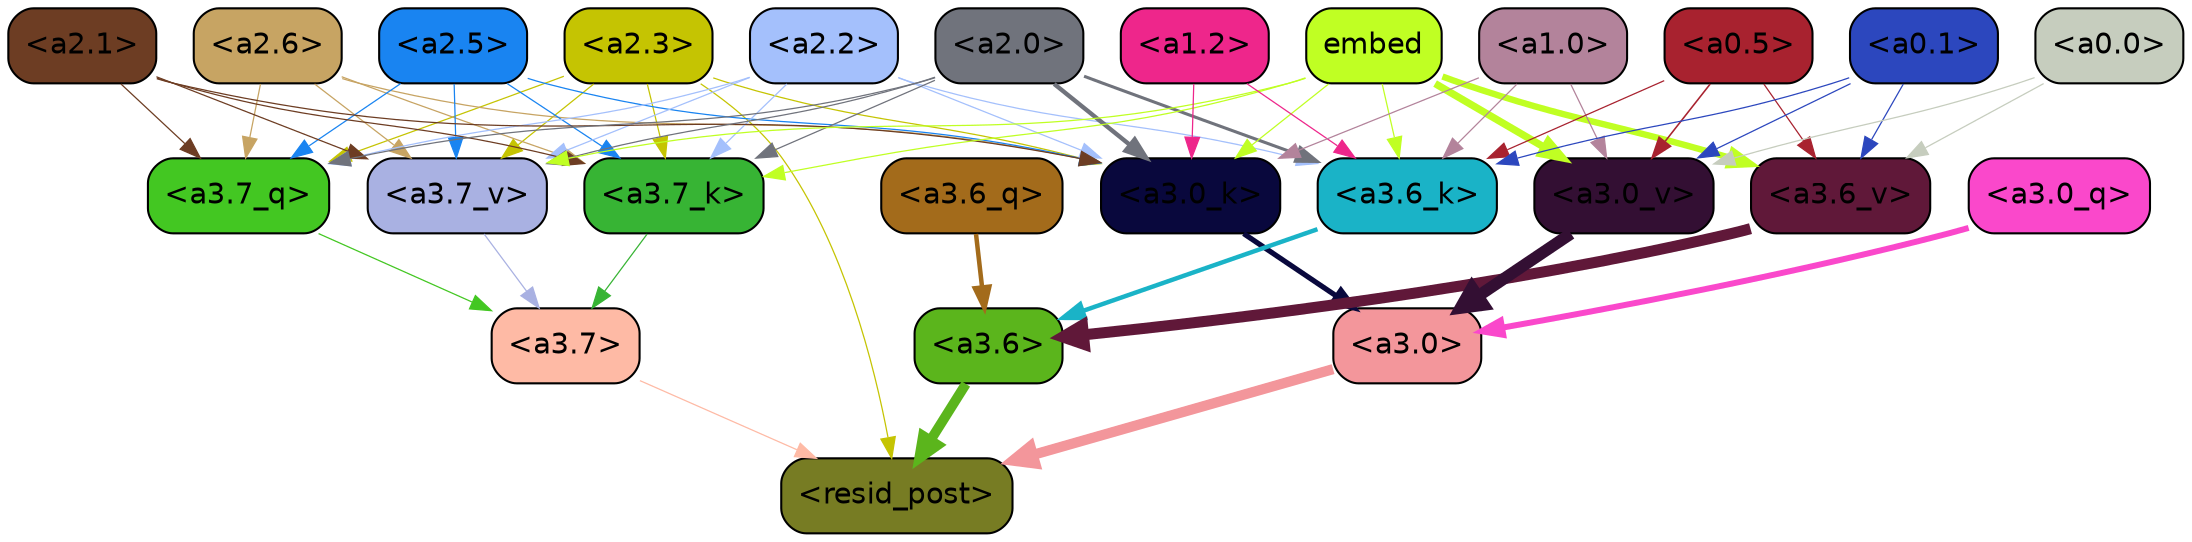 strict digraph "" {
	graph [bgcolor=transparent,
		layout=dot,
		overlap=false,
		splines=true
	];
	"<a3.7>"	[color=black,
		fillcolor="#febaa5",
		fontname=Helvetica,
		shape=box,
		style="filled, rounded"];
	"<resid_post>"	[color=black,
		fillcolor="#777c23",
		fontname=Helvetica,
		shape=box,
		style="filled, rounded"];
	"<a3.7>" -> "<resid_post>"	[color="#febaa5",
		penwidth=0.6];
	"<a3.6>"	[color=black,
		fillcolor="#5bb51c",
		fontname=Helvetica,
		shape=box,
		style="filled, rounded"];
	"<a3.6>" -> "<resid_post>"	[color="#5bb51c",
		penwidth=4.7534414529800415];
	"<a3.0>"	[color=black,
		fillcolor="#f3969b",
		fontname=Helvetica,
		shape=box,
		style="filled, rounded"];
	"<a3.0>" -> "<resid_post>"	[color="#f3969b",
		penwidth=4.898576855659485];
	"<a2.3>"	[color=black,
		fillcolor="#c5c402",
		fontname=Helvetica,
		shape=box,
		style="filled, rounded"];
	"<a2.3>" -> "<resid_post>"	[color="#c5c402",
		penwidth=0.6];
	"<a3.7_q>"	[color=black,
		fillcolor="#43c722",
		fontname=Helvetica,
		shape=box,
		style="filled, rounded"];
	"<a2.3>" -> "<a3.7_q>"	[color="#c5c402",
		penwidth=0.6];
	"<a3.7_k>"	[color=black,
		fillcolor="#37b434",
		fontname=Helvetica,
		shape=box,
		style="filled, rounded"];
	"<a2.3>" -> "<a3.7_k>"	[color="#c5c402",
		penwidth=0.6];
	"<a3.0_k>"	[color=black,
		fillcolor="#09083d",
		fontname=Helvetica,
		shape=box,
		style="filled, rounded"];
	"<a2.3>" -> "<a3.0_k>"	[color="#c5c402",
		penwidth=0.6];
	"<a3.7_v>"	[color=black,
		fillcolor="#a9b1e2",
		fontname=Helvetica,
		shape=box,
		style="filled, rounded"];
	"<a2.3>" -> "<a3.7_v>"	[color="#c5c402",
		penwidth=0.6];
	"<a3.7_q>" -> "<a3.7>"	[color="#43c722",
		penwidth=0.6];
	"<a3.6_q>"	[color=black,
		fillcolor="#a36b1b",
		fontname=Helvetica,
		shape=box,
		style="filled, rounded"];
	"<a3.6_q>" -> "<a3.6>"	[color="#a36b1b",
		penwidth=2.160832464694977];
	"<a3.0_q>"	[color=black,
		fillcolor="#fa48cb",
		fontname=Helvetica,
		shape=box,
		style="filled, rounded"];
	"<a3.0_q>" -> "<a3.0>"	[color="#fa48cb",
		penwidth=2.870753765106201];
	"<a3.7_k>" -> "<a3.7>"	[color="#37b434",
		penwidth=0.6];
	"<a3.6_k>"	[color=black,
		fillcolor="#1ab3c7",
		fontname=Helvetica,
		shape=box,
		style="filled, rounded"];
	"<a3.6_k>" -> "<a3.6>"	[color="#1ab3c7",
		penwidth=2.13908451795578];
	"<a3.0_k>" -> "<a3.0>"	[color="#09083d",
		penwidth=2.520303964614868];
	"<a3.7_v>" -> "<a3.7>"	[color="#a9b1e2",
		penwidth=0.6];
	"<a3.6_v>"	[color=black,
		fillcolor="#601839",
		fontname=Helvetica,
		shape=box,
		style="filled, rounded"];
	"<a3.6_v>" -> "<a3.6>"	[color="#601839",
		penwidth=5.297133803367615];
	"<a3.0_v>"	[color=black,
		fillcolor="#330f33",
		fontname=Helvetica,
		shape=box,
		style="filled, rounded"];
	"<a3.0_v>" -> "<a3.0>"	[color="#330f33",
		penwidth=5.680712580680847];
	"<a2.6>"	[color=black,
		fillcolor="#c7a463",
		fontname=Helvetica,
		shape=box,
		style="filled, rounded"];
	"<a2.6>" -> "<a3.7_q>"	[color="#c7a463",
		penwidth=0.6];
	"<a2.6>" -> "<a3.7_k>"	[color="#c7a463",
		penwidth=0.6];
	"<a2.6>" -> "<a3.0_k>"	[color="#c7a463",
		penwidth=0.6];
	"<a2.6>" -> "<a3.7_v>"	[color="#c7a463",
		penwidth=0.6];
	"<a2.5>"	[color=black,
		fillcolor="#1984f1",
		fontname=Helvetica,
		shape=box,
		style="filled, rounded"];
	"<a2.5>" -> "<a3.7_q>"	[color="#1984f1",
		penwidth=0.6];
	"<a2.5>" -> "<a3.7_k>"	[color="#1984f1",
		penwidth=0.6];
	"<a2.5>" -> "<a3.0_k>"	[color="#1984f1",
		penwidth=0.6];
	"<a2.5>" -> "<a3.7_v>"	[color="#1984f1",
		penwidth=0.6];
	"<a2.2>"	[color=black,
		fillcolor="#a4c0fc",
		fontname=Helvetica,
		shape=box,
		style="filled, rounded"];
	"<a2.2>" -> "<a3.7_q>"	[color="#a4c0fc",
		penwidth=0.6];
	"<a2.2>" -> "<a3.7_k>"	[color="#a4c0fc",
		penwidth=0.6];
	"<a2.2>" -> "<a3.6_k>"	[color="#a4c0fc",
		penwidth=0.6];
	"<a2.2>" -> "<a3.0_k>"	[color="#a4c0fc",
		penwidth=0.6];
	"<a2.2>" -> "<a3.7_v>"	[color="#a4c0fc",
		penwidth=0.6];
	"<a2.1>"	[color=black,
		fillcolor="#6d3d23",
		fontname=Helvetica,
		shape=box,
		style="filled, rounded"];
	"<a2.1>" -> "<a3.7_q>"	[color="#6d3d23",
		penwidth=0.6];
	"<a2.1>" -> "<a3.7_k>"	[color="#6d3d23",
		penwidth=0.6];
	"<a2.1>" -> "<a3.0_k>"	[color="#6d3d23",
		penwidth=0.6];
	"<a2.1>" -> "<a3.7_v>"	[color="#6d3d23",
		penwidth=0.6];
	"<a2.0>"	[color=black,
		fillcolor="#70737c",
		fontname=Helvetica,
		shape=box,
		style="filled, rounded"];
	"<a2.0>" -> "<a3.7_q>"	[color="#70737c",
		penwidth=0.6];
	"<a2.0>" -> "<a3.7_k>"	[color="#70737c",
		penwidth=0.6];
	"<a2.0>" -> "<a3.6_k>"	[color="#70737c",
		penwidth=1.4807794839143753];
	"<a2.0>" -> "<a3.0_k>"	[color="#70737c",
		penwidth=2.095262974500656];
	"<a2.0>" -> "<a3.7_v>"	[color="#70737c",
		penwidth=0.6];
	embed	[color=black,
		fillcolor="#c0ff23",
		fontname=Helvetica,
		shape=box,
		style="filled, rounded"];
	embed -> "<a3.7_k>"	[color="#c0ff23",
		penwidth=0.6];
	embed -> "<a3.6_k>"	[color="#c0ff23",
		penwidth=0.6];
	embed -> "<a3.0_k>"	[color="#c0ff23",
		penwidth=0.6];
	embed -> "<a3.7_v>"	[color="#c0ff23",
		penwidth=0.6];
	embed -> "<a3.6_v>"	[color="#c0ff23",
		penwidth=3.067279100418091];
	embed -> "<a3.0_v>"	[color="#c0ff23",
		penwidth=3.5202720761299133];
	"<a1.2>"	[color=black,
		fillcolor="#ee268b",
		fontname=Helvetica,
		shape=box,
		style="filled, rounded"];
	"<a1.2>" -> "<a3.6_k>"	[color="#ee268b",
		penwidth=0.6];
	"<a1.2>" -> "<a3.0_k>"	[color="#ee268b",
		penwidth=0.6];
	"<a1.0>"	[color=black,
		fillcolor="#b3839b",
		fontname=Helvetica,
		shape=box,
		style="filled, rounded"];
	"<a1.0>" -> "<a3.6_k>"	[color="#b3839b",
		penwidth=0.6];
	"<a1.0>" -> "<a3.0_k>"	[color="#b3839b",
		penwidth=0.6];
	"<a1.0>" -> "<a3.0_v>"	[color="#b3839b",
		penwidth=0.6];
	"<a0.5>"	[color=black,
		fillcolor="#a8222f",
		fontname=Helvetica,
		shape=box,
		style="filled, rounded"];
	"<a0.5>" -> "<a3.6_k>"	[color="#a8222f",
		penwidth=0.6];
	"<a0.5>" -> "<a3.6_v>"	[color="#a8222f",
		penwidth=0.6];
	"<a0.5>" -> "<a3.0_v>"	[color="#a8222f",
		penwidth=0.764040544629097];
	"<a0.1>"	[color=black,
		fillcolor="#2c47be",
		fontname=Helvetica,
		shape=box,
		style="filled, rounded"];
	"<a0.1>" -> "<a3.6_k>"	[color="#2c47be",
		penwidth=0.6];
	"<a0.1>" -> "<a3.6_v>"	[color="#2c47be",
		penwidth=0.6];
	"<a0.1>" -> "<a3.0_v>"	[color="#2c47be",
		penwidth=0.6];
	"<a0.0>"	[color=black,
		fillcolor="#c6cdbe",
		fontname=Helvetica,
		shape=box,
		style="filled, rounded"];
	"<a0.0>" -> "<a3.6_v>"	[color="#c6cdbe",
		penwidth=0.6];
	"<a0.0>" -> "<a3.0_v>"	[color="#c6cdbe",
		penwidth=0.6];
}
